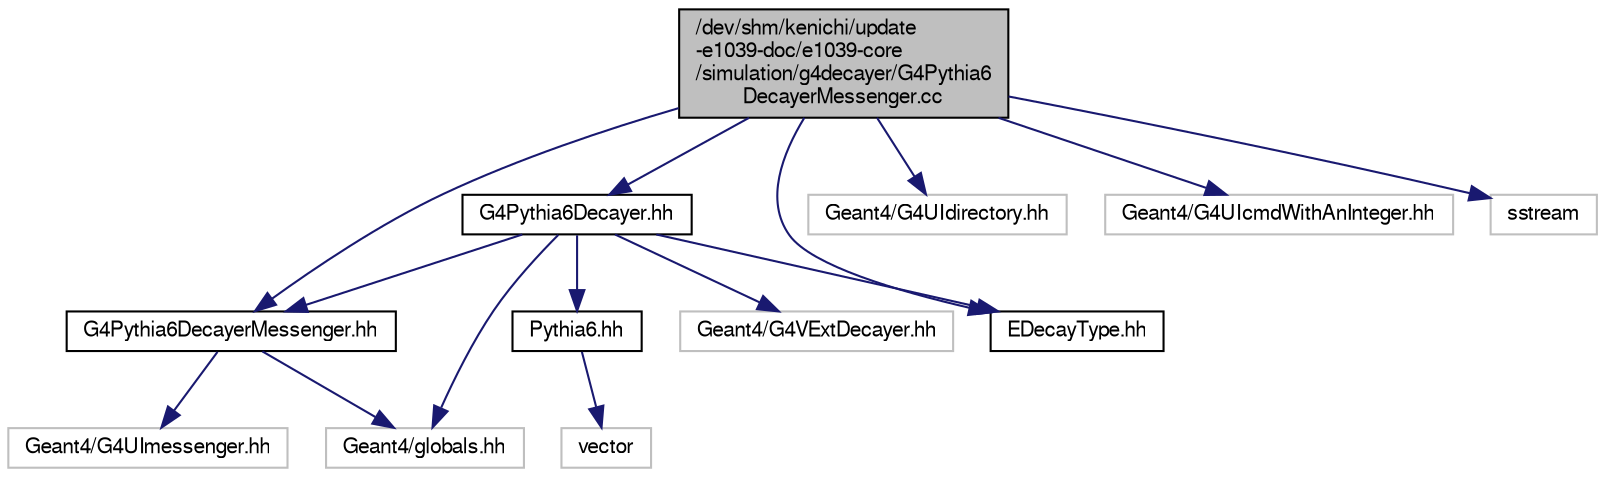 digraph "/dev/shm/kenichi/update-e1039-doc/e1039-core/simulation/g4decayer/G4Pythia6DecayerMessenger.cc"
{
  bgcolor="transparent";
  edge [fontname="FreeSans",fontsize="10",labelfontname="FreeSans",labelfontsize="10"];
  node [fontname="FreeSans",fontsize="10",shape=record];
  Node1 [label="/dev/shm/kenichi/update\l-e1039-doc/e1039-core\l/simulation/g4decayer/G4Pythia6\lDecayerMessenger.cc",height=0.2,width=0.4,color="black", fillcolor="grey75", style="filled" fontcolor="black"];
  Node1 -> Node2 [color="midnightblue",fontsize="10",style="solid",fontname="FreeSans"];
  Node2 [label="G4Pythia6DecayerMessenger.hh",height=0.2,width=0.4,color="black",URL="$d4/d61/G4Pythia6DecayerMessenger_8hh.html"];
  Node2 -> Node3 [color="midnightblue",fontsize="10",style="solid",fontname="FreeSans"];
  Node3 [label="Geant4/G4UImessenger.hh",height=0.2,width=0.4,color="grey75"];
  Node2 -> Node4 [color="midnightblue",fontsize="10",style="solid",fontname="FreeSans"];
  Node4 [label="Geant4/globals.hh",height=0.2,width=0.4,color="grey75"];
  Node1 -> Node5 [color="midnightblue",fontsize="10",style="solid",fontname="FreeSans"];
  Node5 [label="G4Pythia6Decayer.hh",height=0.2,width=0.4,color="black",URL="$d7/dfd/G4Pythia6Decayer_8hh.html"];
  Node5 -> Node2 [color="midnightblue",fontsize="10",style="solid",fontname="FreeSans"];
  Node5 -> Node6 [color="midnightblue",fontsize="10",style="solid",fontname="FreeSans"];
  Node6 [label="Pythia6.hh",height=0.2,width=0.4,color="black",URL="$d3/d86/Pythia6_8hh.html"];
  Node6 -> Node7 [color="midnightblue",fontsize="10",style="solid",fontname="FreeSans"];
  Node7 [label="vector",height=0.2,width=0.4,color="grey75"];
  Node5 -> Node8 [color="midnightblue",fontsize="10",style="solid",fontname="FreeSans"];
  Node8 [label="EDecayType.hh",height=0.2,width=0.4,color="black",URL="$d9/d5f/EDecayType_8hh.html"];
  Node5 -> Node9 [color="midnightblue",fontsize="10",style="solid",fontname="FreeSans"];
  Node9 [label="Geant4/G4VExtDecayer.hh",height=0.2,width=0.4,color="grey75"];
  Node5 -> Node4 [color="midnightblue",fontsize="10",style="solid",fontname="FreeSans"];
  Node1 -> Node8 [color="midnightblue",fontsize="10",style="solid",fontname="FreeSans"];
  Node1 -> Node10 [color="midnightblue",fontsize="10",style="solid",fontname="FreeSans"];
  Node10 [label="Geant4/G4UIdirectory.hh",height=0.2,width=0.4,color="grey75"];
  Node1 -> Node11 [color="midnightblue",fontsize="10",style="solid",fontname="FreeSans"];
  Node11 [label="Geant4/G4UIcmdWithAnInteger.hh",height=0.2,width=0.4,color="grey75"];
  Node1 -> Node12 [color="midnightblue",fontsize="10",style="solid",fontname="FreeSans"];
  Node12 [label="sstream",height=0.2,width=0.4,color="grey75"];
}
